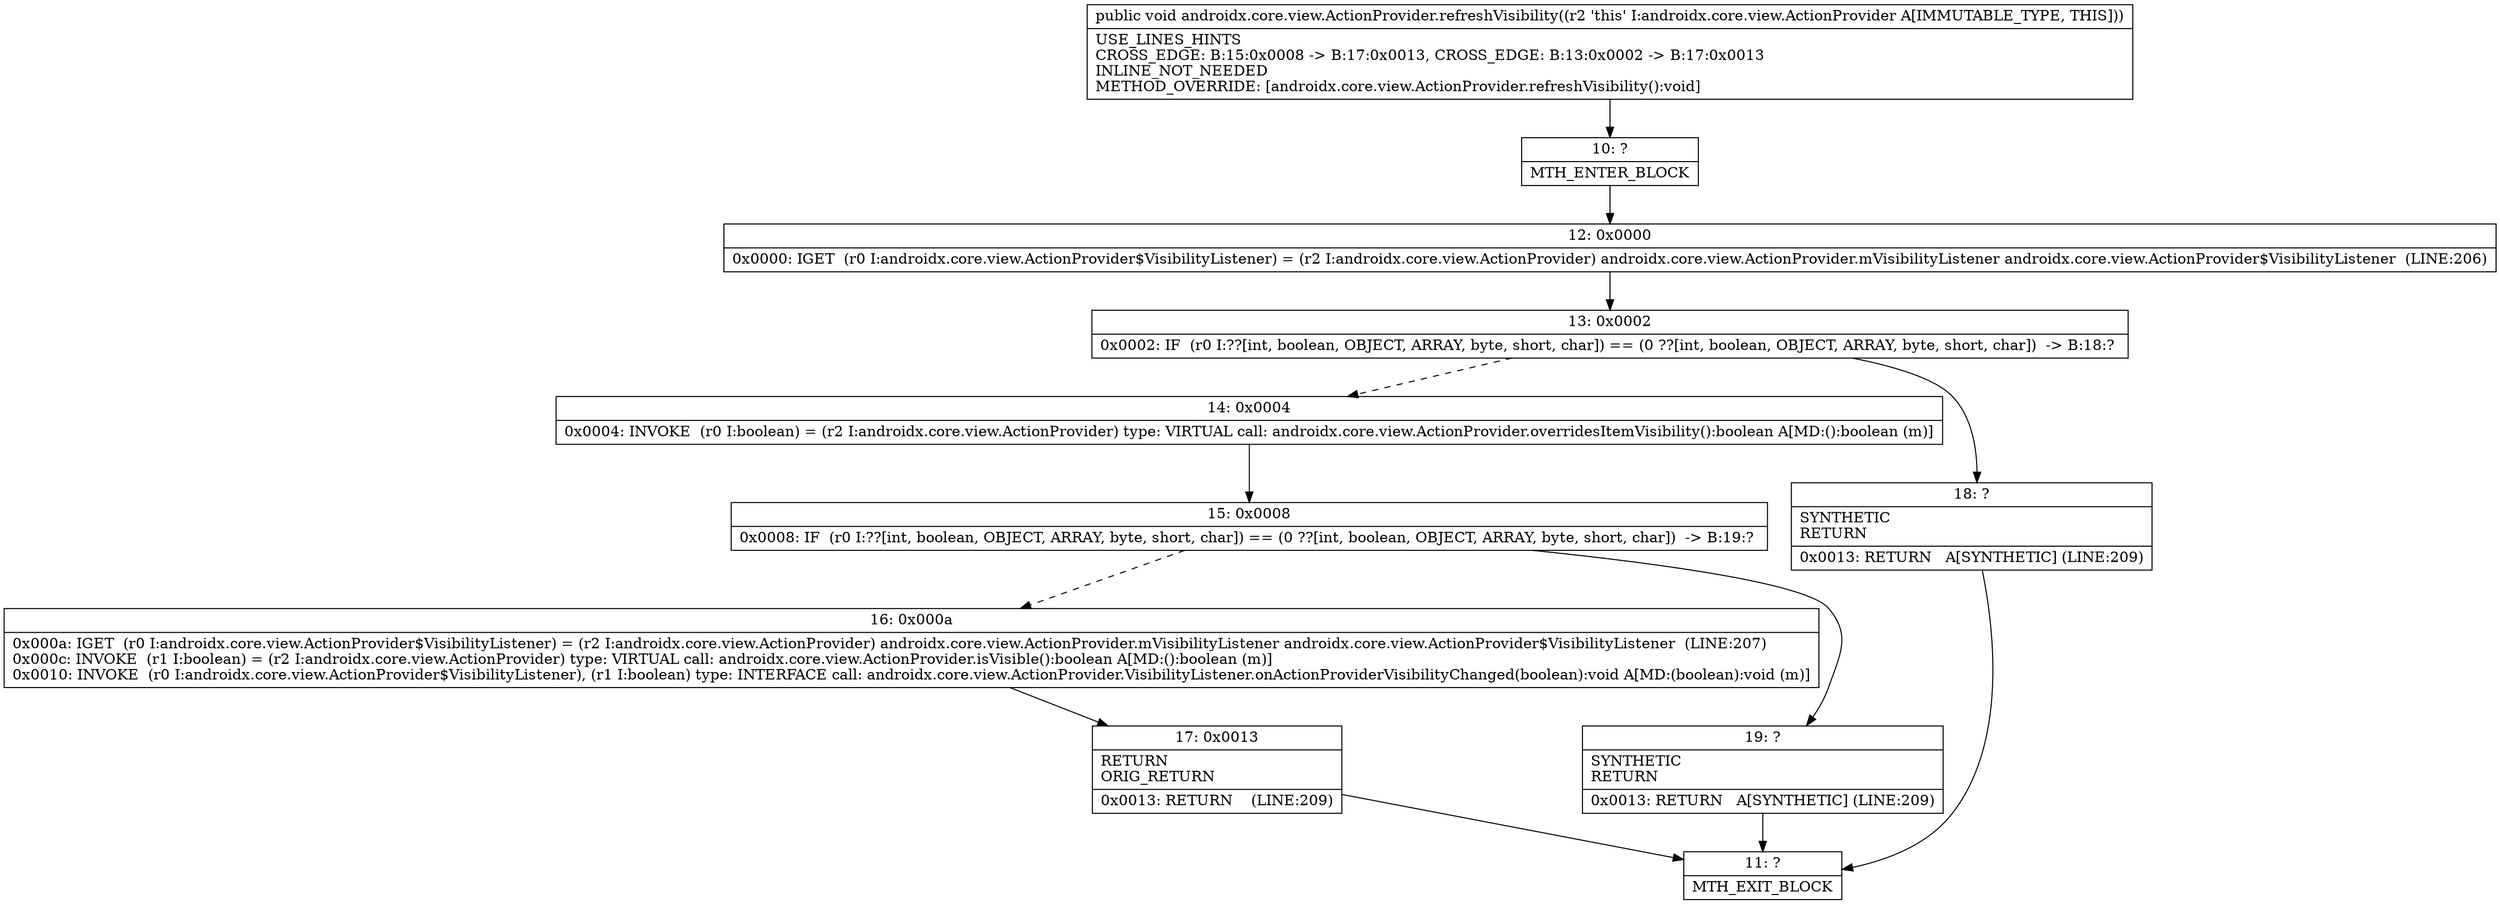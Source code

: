 digraph "CFG forandroidx.core.view.ActionProvider.refreshVisibility()V" {
Node_10 [shape=record,label="{10\:\ ?|MTH_ENTER_BLOCK\l}"];
Node_12 [shape=record,label="{12\:\ 0x0000|0x0000: IGET  (r0 I:androidx.core.view.ActionProvider$VisibilityListener) = (r2 I:androidx.core.view.ActionProvider) androidx.core.view.ActionProvider.mVisibilityListener androidx.core.view.ActionProvider$VisibilityListener  (LINE:206)\l}"];
Node_13 [shape=record,label="{13\:\ 0x0002|0x0002: IF  (r0 I:??[int, boolean, OBJECT, ARRAY, byte, short, char]) == (0 ??[int, boolean, OBJECT, ARRAY, byte, short, char])  \-\> B:18:? \l}"];
Node_14 [shape=record,label="{14\:\ 0x0004|0x0004: INVOKE  (r0 I:boolean) = (r2 I:androidx.core.view.ActionProvider) type: VIRTUAL call: androidx.core.view.ActionProvider.overridesItemVisibility():boolean A[MD:():boolean (m)]\l}"];
Node_15 [shape=record,label="{15\:\ 0x0008|0x0008: IF  (r0 I:??[int, boolean, OBJECT, ARRAY, byte, short, char]) == (0 ??[int, boolean, OBJECT, ARRAY, byte, short, char])  \-\> B:19:? \l}"];
Node_16 [shape=record,label="{16\:\ 0x000a|0x000a: IGET  (r0 I:androidx.core.view.ActionProvider$VisibilityListener) = (r2 I:androidx.core.view.ActionProvider) androidx.core.view.ActionProvider.mVisibilityListener androidx.core.view.ActionProvider$VisibilityListener  (LINE:207)\l0x000c: INVOKE  (r1 I:boolean) = (r2 I:androidx.core.view.ActionProvider) type: VIRTUAL call: androidx.core.view.ActionProvider.isVisible():boolean A[MD:():boolean (m)]\l0x0010: INVOKE  (r0 I:androidx.core.view.ActionProvider$VisibilityListener), (r1 I:boolean) type: INTERFACE call: androidx.core.view.ActionProvider.VisibilityListener.onActionProviderVisibilityChanged(boolean):void A[MD:(boolean):void (m)]\l}"];
Node_17 [shape=record,label="{17\:\ 0x0013|RETURN\lORIG_RETURN\l|0x0013: RETURN    (LINE:209)\l}"];
Node_11 [shape=record,label="{11\:\ ?|MTH_EXIT_BLOCK\l}"];
Node_19 [shape=record,label="{19\:\ ?|SYNTHETIC\lRETURN\l|0x0013: RETURN   A[SYNTHETIC] (LINE:209)\l}"];
Node_18 [shape=record,label="{18\:\ ?|SYNTHETIC\lRETURN\l|0x0013: RETURN   A[SYNTHETIC] (LINE:209)\l}"];
MethodNode[shape=record,label="{public void androidx.core.view.ActionProvider.refreshVisibility((r2 'this' I:androidx.core.view.ActionProvider A[IMMUTABLE_TYPE, THIS]))  | USE_LINES_HINTS\lCROSS_EDGE: B:15:0x0008 \-\> B:17:0x0013, CROSS_EDGE: B:13:0x0002 \-\> B:17:0x0013\lINLINE_NOT_NEEDED\lMETHOD_OVERRIDE: [androidx.core.view.ActionProvider.refreshVisibility():void]\l}"];
MethodNode -> Node_10;Node_10 -> Node_12;
Node_12 -> Node_13;
Node_13 -> Node_14[style=dashed];
Node_13 -> Node_18;
Node_14 -> Node_15;
Node_15 -> Node_16[style=dashed];
Node_15 -> Node_19;
Node_16 -> Node_17;
Node_17 -> Node_11;
Node_19 -> Node_11;
Node_18 -> Node_11;
}

